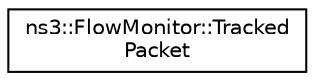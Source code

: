 digraph "Graphical Class Hierarchy"
{
 // LATEX_PDF_SIZE
  edge [fontname="Helvetica",fontsize="10",labelfontname="Helvetica",labelfontsize="10"];
  node [fontname="Helvetica",fontsize="10",shape=record];
  rankdir="LR";
  Node0 [label="ns3::FlowMonitor::Tracked\lPacket",height=0.2,width=0.4,color="black", fillcolor="white", style="filled",URL="$structns3_1_1_flow_monitor_1_1_tracked_packet.html",tooltip="Structure to represent a single tracked packet data."];
}
